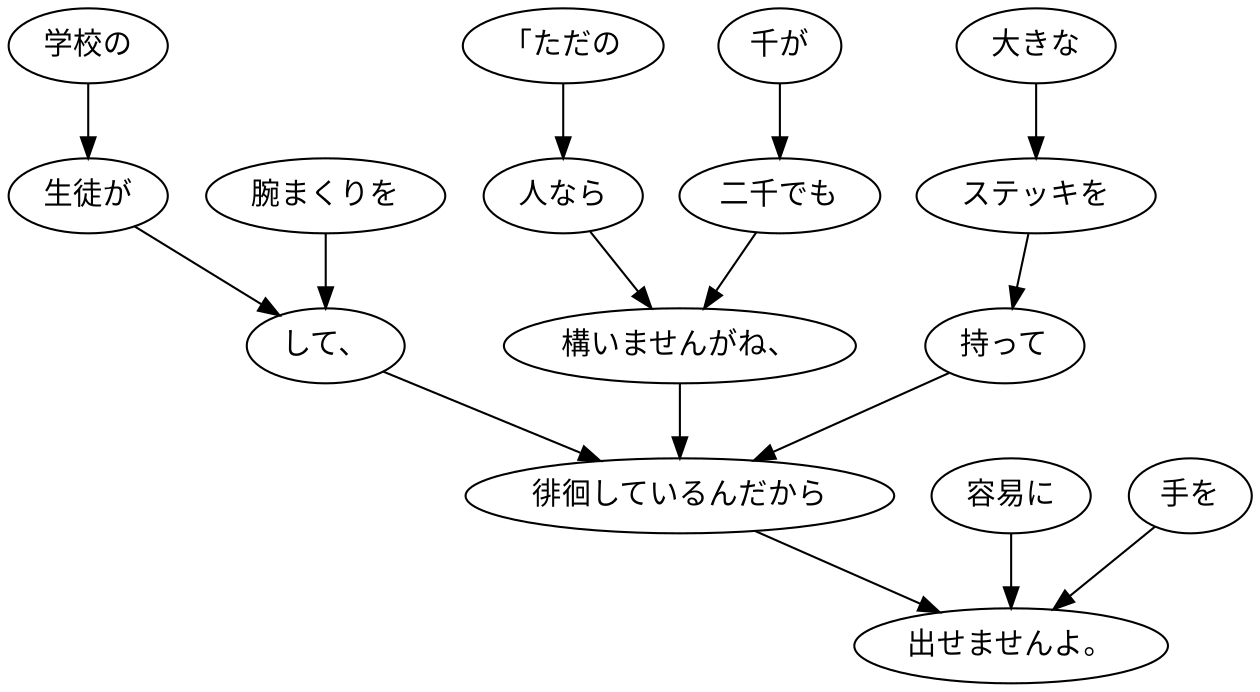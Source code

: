 digraph graph8048 {
	node0 [label="「ただの"];
	node1 [label="人なら"];
	node2 [label="千が"];
	node3 [label="二千でも"];
	node4 [label="構いませんがね、"];
	node5 [label="学校の"];
	node6 [label="生徒が"];
	node7 [label="腕まくりを"];
	node8 [label="して、"];
	node9 [label="大きな"];
	node10 [label="ステッキを"];
	node11 [label="持って"];
	node12 [label="徘徊しているんだから"];
	node13 [label="容易に"];
	node14 [label="手を"];
	node15 [label="出せませんよ。"];
	node0 -> node1;
	node1 -> node4;
	node2 -> node3;
	node3 -> node4;
	node4 -> node12;
	node5 -> node6;
	node6 -> node8;
	node7 -> node8;
	node8 -> node12;
	node9 -> node10;
	node10 -> node11;
	node11 -> node12;
	node12 -> node15;
	node13 -> node15;
	node14 -> node15;
}

